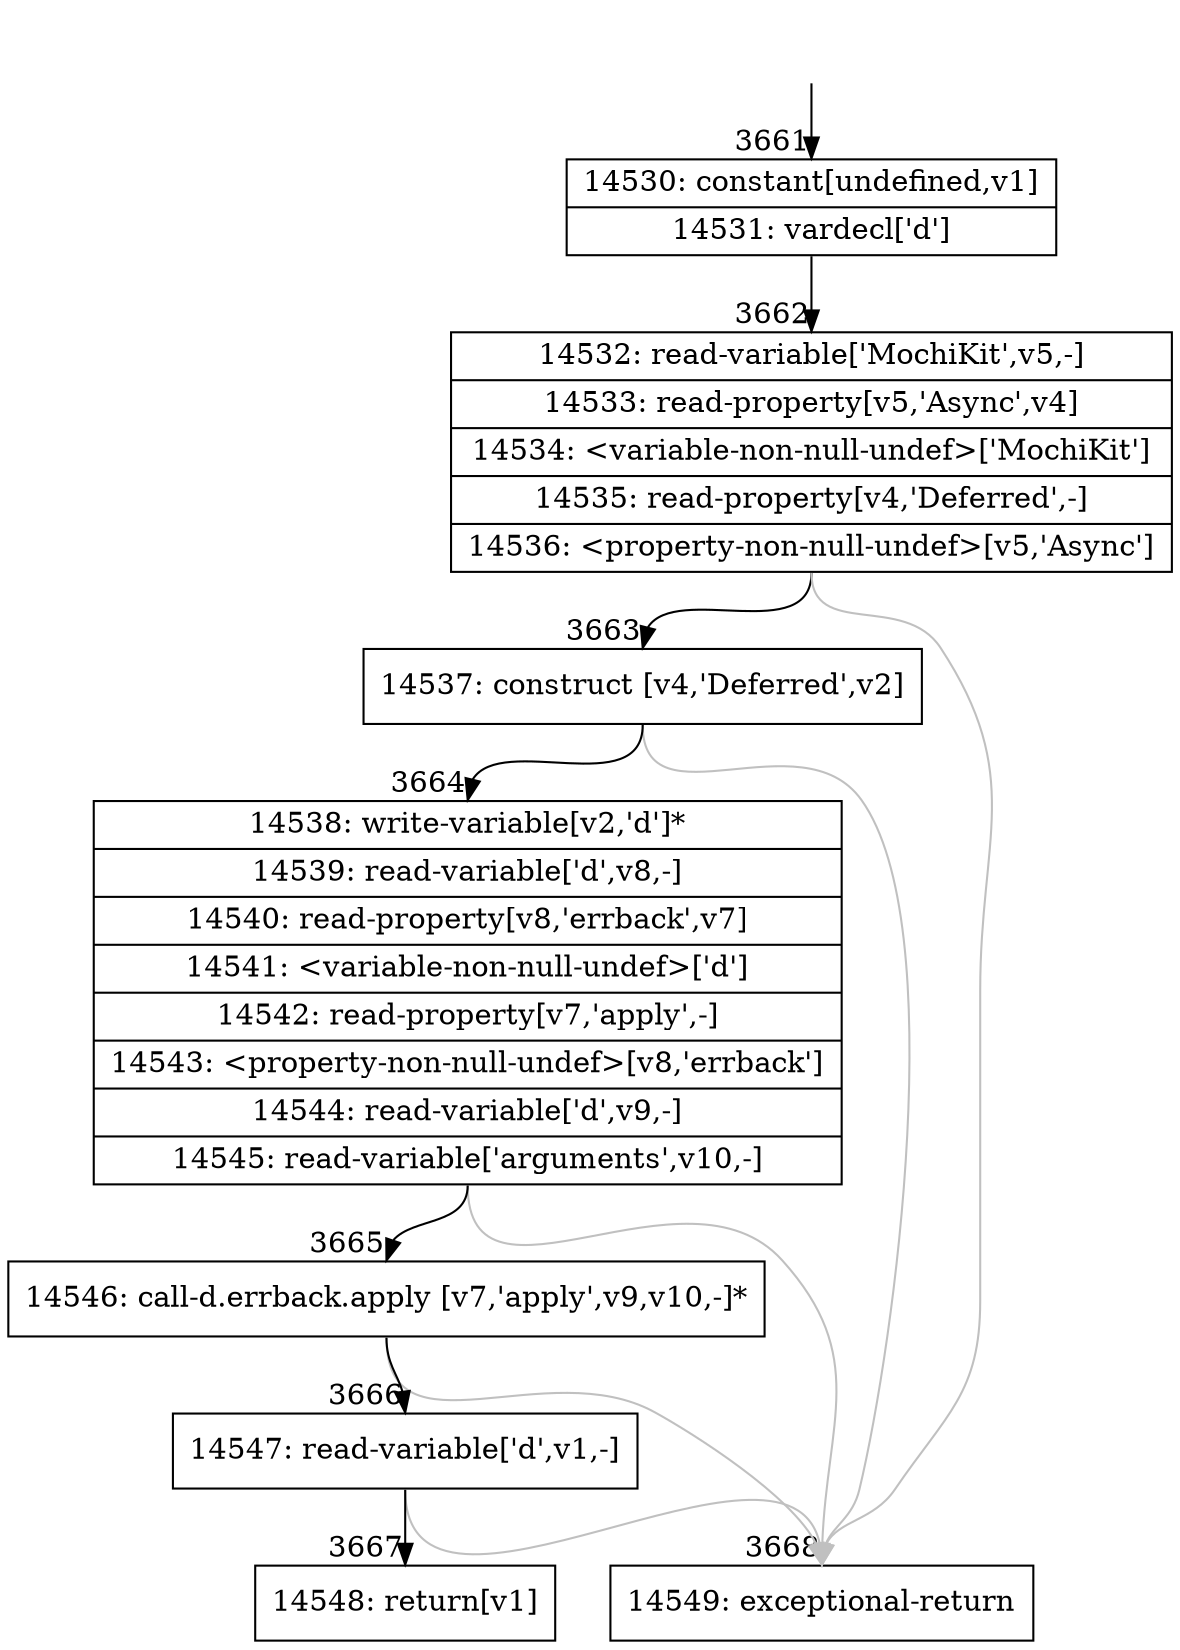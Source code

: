 digraph {
rankdir="TD"
BB_entry276[shape=none,label=""];
BB_entry276 -> BB3661 [tailport=s, headport=n, headlabel="    3661"]
BB3661 [shape=record label="{14530: constant[undefined,v1]|14531: vardecl['d']}" ] 
BB3661 -> BB3662 [tailport=s, headport=n, headlabel="      3662"]
BB3662 [shape=record label="{14532: read-variable['MochiKit',v5,-]|14533: read-property[v5,'Async',v4]|14534: \<variable-non-null-undef\>['MochiKit']|14535: read-property[v4,'Deferred',-]|14536: \<property-non-null-undef\>[v5,'Async']}" ] 
BB3662 -> BB3663 [tailport=s, headport=n, headlabel="      3663"]
BB3662 -> BB3668 [tailport=s, headport=n, color=gray, headlabel="      3668"]
BB3663 [shape=record label="{14537: construct [v4,'Deferred',v2]}" ] 
BB3663 -> BB3664 [tailport=s, headport=n, headlabel="      3664"]
BB3663 -> BB3668 [tailport=s, headport=n, color=gray]
BB3664 [shape=record label="{14538: write-variable[v2,'d']*|14539: read-variable['d',v8,-]|14540: read-property[v8,'errback',v7]|14541: \<variable-non-null-undef\>['d']|14542: read-property[v7,'apply',-]|14543: \<property-non-null-undef\>[v8,'errback']|14544: read-variable['d',v9,-]|14545: read-variable['arguments',v10,-]}" ] 
BB3664 -> BB3665 [tailport=s, headport=n, headlabel="      3665"]
BB3664 -> BB3668 [tailport=s, headport=n, color=gray]
BB3665 [shape=record label="{14546: call-d.errback.apply [v7,'apply',v9,v10,-]*}" ] 
BB3665 -> BB3666 [tailport=s, headport=n, headlabel="      3666"]
BB3665 -> BB3668 [tailport=s, headport=n, color=gray]
BB3666 [shape=record label="{14547: read-variable['d',v1,-]}" ] 
BB3666 -> BB3667 [tailport=s, headport=n, headlabel="      3667"]
BB3666 -> BB3668 [tailport=s, headport=n, color=gray]
BB3667 [shape=record label="{14548: return[v1]}" ] 
BB3668 [shape=record label="{14549: exceptional-return}" ] 
//#$~ 2433
}
